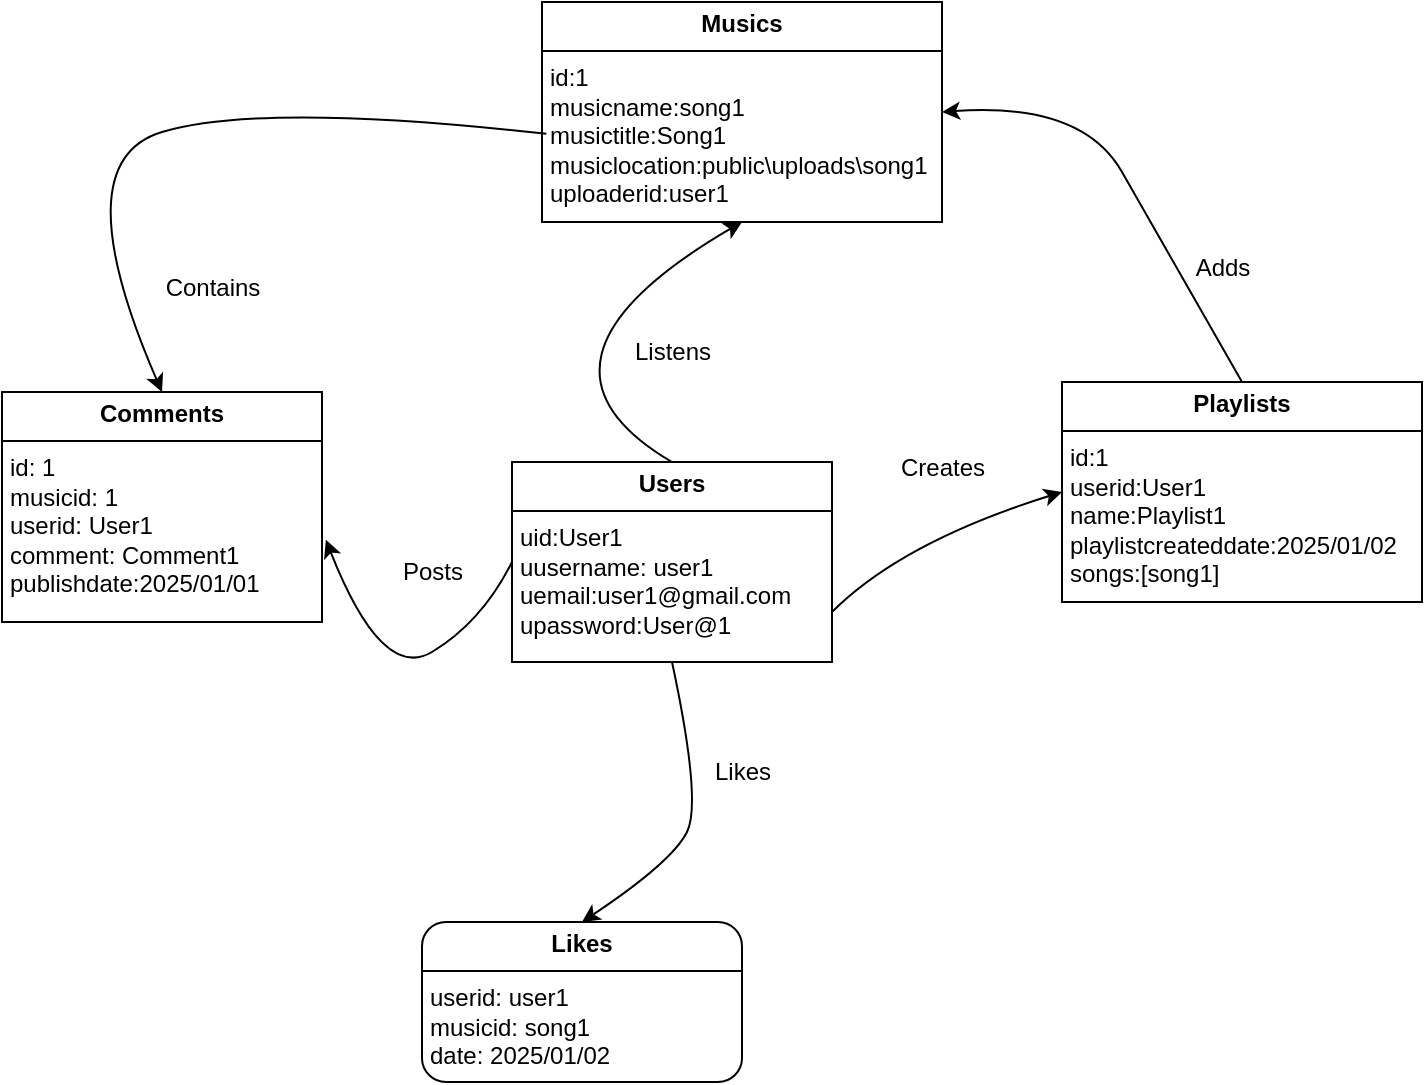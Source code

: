 <mxfile version="26.0.15">
  <diagram name="Page-1" id="hidpfYoUny9nWj7PErps">
    <mxGraphModel dx="1257" dy="749" grid="1" gridSize="10" guides="1" tooltips="1" connect="1" arrows="1" fold="1" page="1" pageScale="1" pageWidth="850" pageHeight="1100" math="0" shadow="0">
      <root>
        <mxCell id="0" />
        <mxCell id="1" parent="0" />
        <mxCell id="i2aj9ajN_aRyl4iDUxf8-1" value="&lt;p style=&quot;margin:0px;margin-top:4px;text-align:center;&quot;&gt;&lt;b&gt;Comments&lt;/b&gt;&lt;/p&gt;&lt;hr size=&quot;1&quot; style=&quot;border-style:solid;&quot;&gt;&lt;p style=&quot;margin:0px;margin-left:4px;&quot;&gt;id: 1&lt;/p&gt;&lt;p style=&quot;margin:0px;margin-left:4px;&quot;&gt;musicid: 1&lt;/p&gt;&lt;p style=&quot;margin:0px;margin-left:4px;&quot;&gt;userid: User1&lt;/p&gt;&lt;p style=&quot;margin:0px;margin-left:4px;&quot;&gt;comment: Comment1&lt;/p&gt;&lt;p style=&quot;margin:0px;margin-left:4px;&quot;&gt;publishdate:2025/01/01&lt;/p&gt;" style="verticalAlign=top;align=left;overflow=fill;html=1;whiteSpace=wrap;" vertex="1" parent="1">
          <mxGeometry x="340" y="495" width="160" height="115" as="geometry" />
        </mxCell>
        <mxCell id="i2aj9ajN_aRyl4iDUxf8-2" value="&lt;p style=&quot;margin:0px;margin-top:4px;text-align:center;&quot;&gt;&lt;b&gt;Musics&lt;/b&gt;&lt;/p&gt;&lt;hr size=&quot;1&quot; style=&quot;border-style:solid;&quot;&gt;&lt;p style=&quot;margin:0px;margin-left:4px;&quot;&gt;id:1&lt;br&gt;musicname:song1&lt;/p&gt;&lt;p style=&quot;margin:0px;margin-left:4px;&quot;&gt;musictitle:Song1&lt;/p&gt;&lt;p style=&quot;margin:0px;margin-left:4px;&quot;&gt;musiclocation:public\uploads\song1&lt;/p&gt;&lt;p style=&quot;margin:0px;margin-left:4px;&quot;&gt;uploaderid:user1&lt;/p&gt;&lt;p style=&quot;margin:0px;margin-left:4px;&quot;&gt;&lt;br&gt;&lt;/p&gt;" style="verticalAlign=top;align=left;overflow=fill;html=1;whiteSpace=wrap;" vertex="1" parent="1">
          <mxGeometry x="610" y="300" width="200" height="110" as="geometry" />
        </mxCell>
        <mxCell id="i2aj9ajN_aRyl4iDUxf8-3" value="&lt;p style=&quot;margin:0px;margin-top:4px;text-align:center;&quot;&gt;&lt;b&gt;Playlists&lt;/b&gt;&lt;/p&gt;&lt;hr size=&quot;1&quot; style=&quot;border-style:solid;&quot;&gt;&lt;p style=&quot;margin:0px;margin-left:4px;&quot;&gt;id:1&lt;br&gt;userid:User1&lt;/p&gt;&lt;p style=&quot;margin:0px;margin-left:4px;&quot;&gt;&lt;span style=&quot;background-color: transparent; color: light-dark(rgb(0, 0, 0), rgb(255, 255, 255));&quot;&gt;name:Playlist1&lt;/span&gt;&lt;/p&gt;&lt;p style=&quot;margin:0px;margin-left:4px;&quot;&gt;&lt;span style=&quot;background-color: transparent; color: light-dark(rgb(0, 0, 0), rgb(255, 255, 255));&quot;&gt;playlistcreateddate:2025/01/02&lt;br&gt;&lt;/span&gt;songs:[song1]&lt;/p&gt;&lt;p style=&quot;margin: 0px 0px 0px 4px;&quot;&gt;&lt;br&gt;&lt;/p&gt;" style="verticalAlign=top;align=left;overflow=fill;html=1;whiteSpace=wrap;" vertex="1" parent="1">
          <mxGeometry x="870" y="490" width="180" height="110" as="geometry" />
        </mxCell>
        <mxCell id="i2aj9ajN_aRyl4iDUxf8-4" value="&lt;p style=&quot;margin:0px;margin-top:4px;text-align:center;&quot;&gt;&lt;b&gt;Likes&lt;/b&gt;&lt;/p&gt;&lt;hr size=&quot;1&quot; style=&quot;border-style:solid;&quot;&gt;&lt;p style=&quot;margin:0px;margin-left:4px;&quot;&gt;userid: user1&lt;/p&gt;&lt;p style=&quot;margin:0px;margin-left:4px;&quot;&gt;musicid: song1&lt;/p&gt;&lt;p style=&quot;margin:0px;margin-left:4px;&quot;&gt;date: 2025/01/02&lt;/p&gt;&lt;p style=&quot;margin:0px;margin-left:4px;&quot;&gt;&lt;br&gt;&lt;/p&gt;" style="verticalAlign=top;align=left;overflow=fill;html=1;whiteSpace=wrap;rounded=1;" vertex="1" parent="1">
          <mxGeometry x="550" y="760" width="160" height="80" as="geometry" />
        </mxCell>
        <mxCell id="i2aj9ajN_aRyl4iDUxf8-5" value="&lt;p style=&quot;margin:0px;margin-top:4px;text-align:center;&quot;&gt;&lt;b&gt;Users&lt;/b&gt;&lt;/p&gt;&lt;hr size=&quot;1&quot; style=&quot;border-style:solid;&quot;&gt;&lt;p style=&quot;margin:0px;margin-left:4px;&quot;&gt;uid:User1&lt;br&gt;uusername: user1&lt;/p&gt;&lt;p style=&quot;margin:0px;margin-left:4px;&quot;&gt;uemail:user1@gmail.com&lt;/p&gt;&lt;p style=&quot;margin:0px;margin-left:4px;&quot;&gt;upassword:User@1&lt;/p&gt;" style="verticalAlign=top;align=left;overflow=fill;html=1;whiteSpace=wrap;" vertex="1" parent="1">
          <mxGeometry x="595" y="530" width="160" height="100" as="geometry" />
        </mxCell>
        <mxCell id="i2aj9ajN_aRyl4iDUxf8-6" value="" style="curved=1;endArrow=classic;html=1;rounded=0;entryX=0.5;entryY=0;entryDx=0;entryDy=0;exitX=0.011;exitY=0.599;exitDx=0;exitDy=0;exitPerimeter=0;" edge="1" parent="1" source="i2aj9ajN_aRyl4iDUxf8-2" target="i2aj9ajN_aRyl4iDUxf8-1">
          <mxGeometry width="50" height="50" relative="1" as="geometry">
            <mxPoint x="370" y="430" as="sourcePoint" />
            <mxPoint x="420" y="380" as="targetPoint" />
            <Array as="points">
              <mxPoint x="470" y="350" />
              <mxPoint x="370" y="380" />
            </Array>
          </mxGeometry>
        </mxCell>
        <mxCell id="i2aj9ajN_aRyl4iDUxf8-7" value="" style="curved=1;endArrow=classic;html=1;rounded=0;entryX=0;entryY=0.5;entryDx=0;entryDy=0;exitX=1;exitY=0.75;exitDx=0;exitDy=0;" edge="1" parent="1" source="i2aj9ajN_aRyl4iDUxf8-5" target="i2aj9ajN_aRyl4iDUxf8-3">
          <mxGeometry width="50" height="50" relative="1" as="geometry">
            <mxPoint x="720" y="740" as="sourcePoint" />
            <mxPoint x="770" y="690" as="targetPoint" />
            <Array as="points">
              <mxPoint x="790" y="570" />
            </Array>
          </mxGeometry>
        </mxCell>
        <mxCell id="i2aj9ajN_aRyl4iDUxf8-8" value="" style="curved=1;endArrow=classic;html=1;rounded=0;entryX=0.5;entryY=0;entryDx=0;entryDy=0;exitX=0.5;exitY=1;exitDx=0;exitDy=0;" edge="1" parent="1" source="i2aj9ajN_aRyl4iDUxf8-5" target="i2aj9ajN_aRyl4iDUxf8-4">
          <mxGeometry width="50" height="50" relative="1" as="geometry">
            <mxPoint x="790" y="750" as="sourcePoint" />
            <mxPoint x="840" y="700" as="targetPoint" />
            <Array as="points">
              <mxPoint x="690" y="700" />
              <mxPoint x="675" y="730" />
            </Array>
          </mxGeometry>
        </mxCell>
        <mxCell id="i2aj9ajN_aRyl4iDUxf8-9" value="" style="curved=1;endArrow=classic;html=1;rounded=0;exitX=0.5;exitY=0;exitDx=0;exitDy=0;entryX=0.5;entryY=1;entryDx=0;entryDy=0;" edge="1" parent="1" source="i2aj9ajN_aRyl4iDUxf8-5" target="i2aj9ajN_aRyl4iDUxf8-2">
          <mxGeometry width="50" height="50" relative="1" as="geometry">
            <mxPoint x="740" y="510" as="sourcePoint" />
            <mxPoint x="790" y="460" as="targetPoint" />
            <Array as="points">
              <mxPoint x="590" y="480" />
            </Array>
          </mxGeometry>
        </mxCell>
        <mxCell id="i2aj9ajN_aRyl4iDUxf8-10" value="" style="curved=1;endArrow=classic;html=1;rounded=0;exitX=0.5;exitY=0;exitDx=0;exitDy=0;entryX=1;entryY=0.5;entryDx=0;entryDy=0;" edge="1" parent="1" source="i2aj9ajN_aRyl4iDUxf8-3" target="i2aj9ajN_aRyl4iDUxf8-2">
          <mxGeometry width="50" height="50" relative="1" as="geometry">
            <mxPoint x="880" y="400" as="sourcePoint" />
            <mxPoint x="930" y="350" as="targetPoint" />
            <Array as="points">
              <mxPoint x="920" y="420" />
              <mxPoint x="880" y="350" />
            </Array>
          </mxGeometry>
        </mxCell>
        <mxCell id="i2aj9ajN_aRyl4iDUxf8-11" value="" style="curved=1;endArrow=classic;html=1;rounded=0;exitX=0;exitY=0.5;exitDx=0;exitDy=0;entryX=1.012;entryY=0.642;entryDx=0;entryDy=0;entryPerimeter=0;" edge="1" parent="1" source="i2aj9ajN_aRyl4iDUxf8-5" target="i2aj9ajN_aRyl4iDUxf8-1">
          <mxGeometry width="50" height="50" relative="1" as="geometry">
            <mxPoint x="530" y="690" as="sourcePoint" />
            <mxPoint x="580" y="640" as="targetPoint" />
            <Array as="points">
              <mxPoint x="580" y="610" />
              <mxPoint x="530" y="640" />
            </Array>
          </mxGeometry>
        </mxCell>
        <mxCell id="i2aj9ajN_aRyl4iDUxf8-12" value="Listens" style="text;html=1;align=center;verticalAlign=middle;resizable=0;points=[];autosize=1;strokeColor=none;fillColor=none;" vertex="1" parent="1">
          <mxGeometry x="645" y="460" width="60" height="30" as="geometry" />
        </mxCell>
        <mxCell id="i2aj9ajN_aRyl4iDUxf8-13" value="Posts" style="text;html=1;align=center;verticalAlign=middle;resizable=0;points=[];autosize=1;strokeColor=none;fillColor=none;" vertex="1" parent="1">
          <mxGeometry x="530" y="570" width="50" height="30" as="geometry" />
        </mxCell>
        <mxCell id="i2aj9ajN_aRyl4iDUxf8-14" value="Creates" style="text;html=1;align=center;verticalAlign=middle;resizable=0;points=[];autosize=1;strokeColor=none;fillColor=none;" vertex="1" parent="1">
          <mxGeometry x="775" y="518" width="70" height="30" as="geometry" />
        </mxCell>
        <mxCell id="i2aj9ajN_aRyl4iDUxf8-15" value="Adds" style="text;html=1;align=center;verticalAlign=middle;resizable=0;points=[];autosize=1;strokeColor=none;fillColor=none;" vertex="1" parent="1">
          <mxGeometry x="925" y="418" width="50" height="30" as="geometry" />
        </mxCell>
        <mxCell id="i2aj9ajN_aRyl4iDUxf8-16" value="Contains" style="text;html=1;align=center;verticalAlign=middle;resizable=0;points=[];autosize=1;strokeColor=none;fillColor=none;" vertex="1" parent="1">
          <mxGeometry x="410" y="428" width="70" height="30" as="geometry" />
        </mxCell>
        <mxCell id="i2aj9ajN_aRyl4iDUxf8-17" value="Likes" style="text;html=1;align=center;verticalAlign=middle;resizable=0;points=[];autosize=1;strokeColor=none;fillColor=none;" vertex="1" parent="1">
          <mxGeometry x="685" y="670" width="50" height="30" as="geometry" />
        </mxCell>
      </root>
    </mxGraphModel>
  </diagram>
</mxfile>
